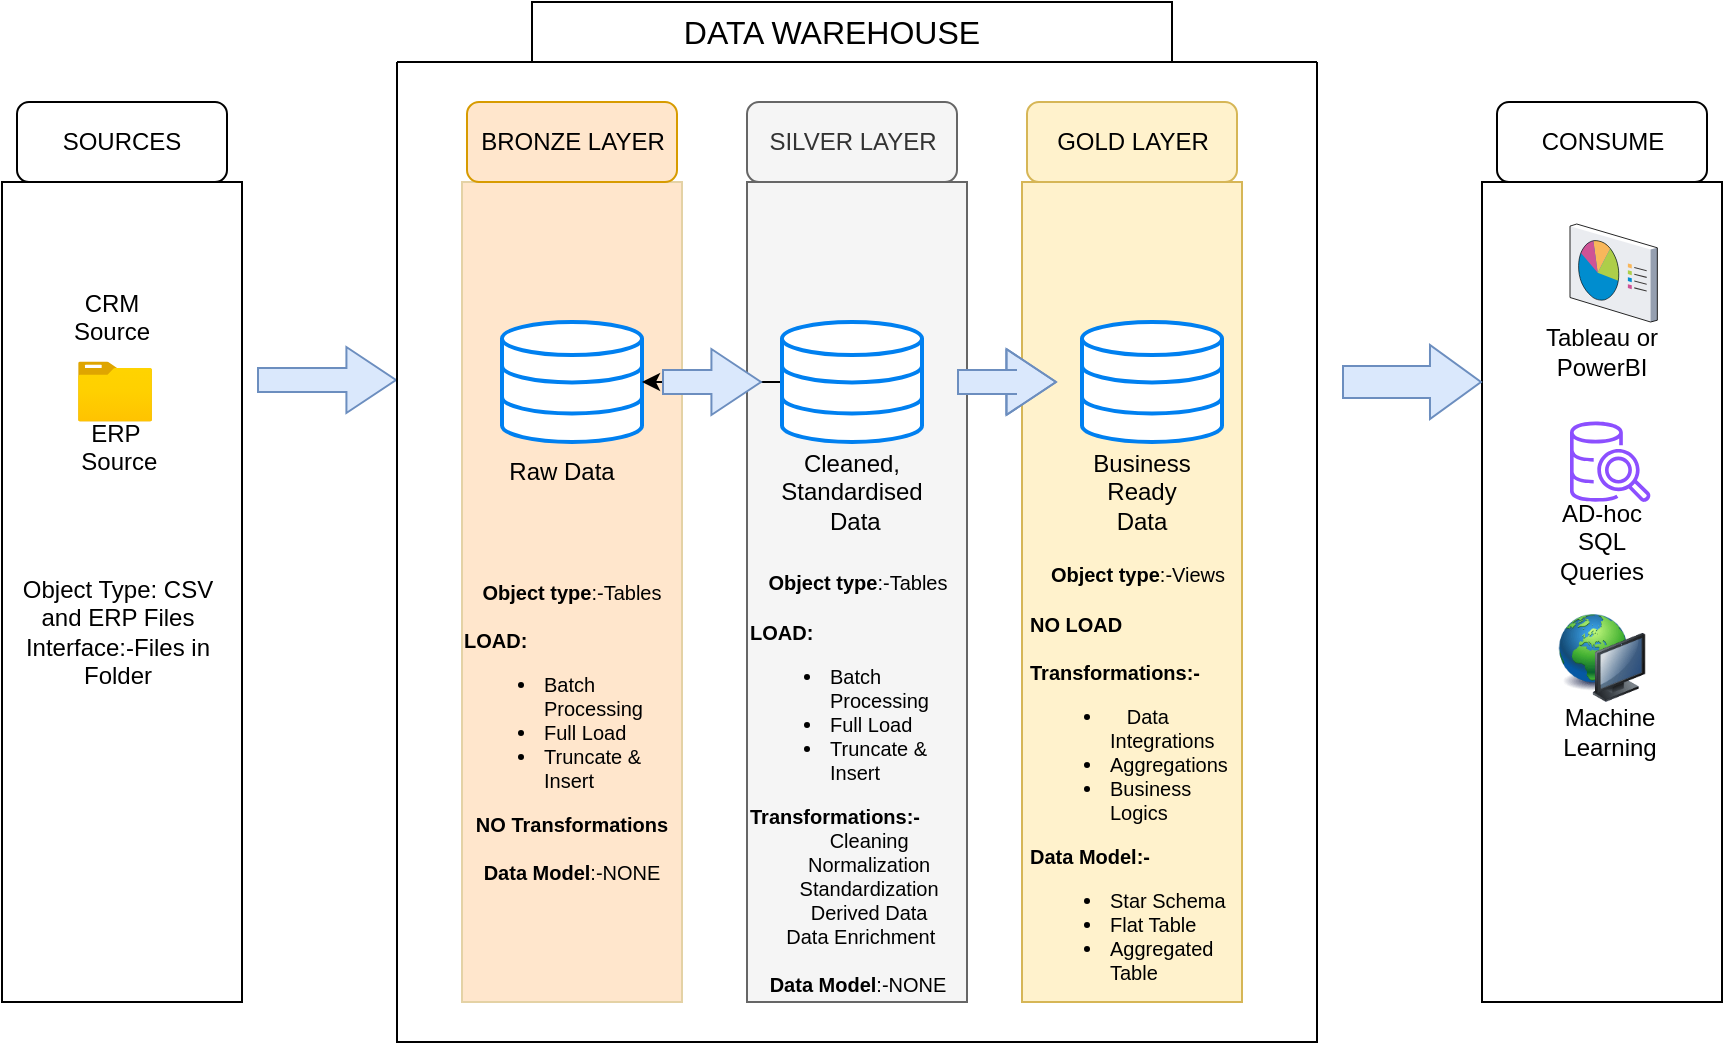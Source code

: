 <mxfile version="28.0.6">
  <diagram name="Page-1" id="XMn-dNzd_WP48Jauk2oA">
    <mxGraphModel grid="1" page="0" gridSize="10" guides="1" tooltips="1" connect="1" arrows="1" fold="1" pageScale="1" pageWidth="827" pageHeight="1169" background="none" math="0" shadow="0">
      <root>
        <mxCell id="0" />
        <mxCell id="1" parent="0" />
        <mxCell id="apJjrUFY_y8iBQesmdCD-7" value="" style="rounded=0;whiteSpace=wrap;html=1;fillColor=#ffe6cc;strokeColor=light-dark(#e4d2a5, #996500);" vertex="1" parent="1">
          <mxGeometry x="170" y="200" width="110" height="410" as="geometry" />
        </mxCell>
        <mxCell id="apJjrUFY_y8iBQesmdCD-9" value="" style="rounded=0;whiteSpace=wrap;html=1;fillColor=#fff2cc;strokeColor=#d6b656;" vertex="1" parent="1">
          <mxGeometry x="450" y="200" width="110" height="410" as="geometry" />
        </mxCell>
        <mxCell id="apJjrUFY_y8iBQesmdCD-10" value="" style="rounded=0;whiteSpace=wrap;html=1;fillColor=#f5f5f5;fontColor=#333333;strokeColor=#666666;" vertex="1" parent="1">
          <mxGeometry x="312.5" y="200" width="110" height="410" as="geometry" />
        </mxCell>
        <mxCell id="apJjrUFY_y8iBQesmdCD-13" value="BRONZE LAYER" style="rounded=1;whiteSpace=wrap;html=1;fillColor=#ffe6cc;strokeColor=#d79b00;" vertex="1" parent="1">
          <mxGeometry x="172.5" y="160" width="105" height="40" as="geometry" />
        </mxCell>
        <mxCell id="apJjrUFY_y8iBQesmdCD-14" value="SILVER LAYER" style="rounded=1;whiteSpace=wrap;html=1;fillColor=#f5f5f5;fontColor=#333333;strokeColor=#666666;" vertex="1" parent="1">
          <mxGeometry x="312.5" y="160" width="105" height="40" as="geometry" />
        </mxCell>
        <mxCell id="apJjrUFY_y8iBQesmdCD-15" value="GOLD LAYER" style="rounded=1;whiteSpace=wrap;html=1;fillColor=#fff2cc;strokeColor=#d6b656;" vertex="1" parent="1">
          <mxGeometry x="452.5" y="160" width="105" height="40" as="geometry" />
        </mxCell>
        <mxCell id="apJjrUFY_y8iBQesmdCD-16" value="" style="rounded=0;whiteSpace=wrap;html=1;fillColor=none;" vertex="1" parent="1">
          <mxGeometry x="-60" y="200" width="120" height="410" as="geometry" />
        </mxCell>
        <mxCell id="apJjrUFY_y8iBQesmdCD-17" value="" style="rounded=0;whiteSpace=wrap;html=1;fillColor=none;" vertex="1" parent="1">
          <mxGeometry x="680" y="200" width="120" height="410" as="geometry" />
        </mxCell>
        <mxCell id="apJjrUFY_y8iBQesmdCD-19" value="CONSUME" style="rounded=1;whiteSpace=wrap;html=1;fillColor=none;" vertex="1" parent="1">
          <mxGeometry x="687.5" y="160" width="105" height="40" as="geometry" />
        </mxCell>
        <mxCell id="apJjrUFY_y8iBQesmdCD-20" value="" style="rounded=1;whiteSpace=wrap;html=1;fillColor=none;" vertex="1" parent="1">
          <mxGeometry x="-52.5" y="160" width="105" height="40" as="geometry" />
        </mxCell>
        <mxCell id="apJjrUFY_y8iBQesmdCD-21" value="SOURCES" style="text;html=1;align=center;verticalAlign=middle;whiteSpace=wrap;rounded=0;" vertex="1" parent="1">
          <mxGeometry x="-30" y="165" width="60" height="30" as="geometry" />
        </mxCell>
        <mxCell id="apJjrUFY_y8iBQesmdCD-22" value="" style="rounded=0;whiteSpace=wrap;html=1;fillColor=none;" vertex="1" parent="1">
          <mxGeometry x="205" y="110" width="320" height="30" as="geometry" />
        </mxCell>
        <mxCell id="apJjrUFY_y8iBQesmdCD-23" value="DATA WAREHOUSE" style="text;html=1;align=center;verticalAlign=middle;whiteSpace=wrap;rounded=0;fontSize=16;" vertex="1" parent="1">
          <mxGeometry x="270" y="120" width="170" height="10" as="geometry" />
        </mxCell>
        <mxCell id="apJjrUFY_y8iBQesmdCD-25" value="" style="shape=image;html=1;verticalAlign=top;verticalLabelPosition=bottom;labelBackgroundColor=#ffffff;imageAspect=0;aspect=fixed;image=https://cdn3.iconfinder.com/data/icons/cad-database-presentation-spreadsheet-vector-fil-2/512/19-128.png" vertex="1" parent="1">
          <mxGeometry x="-25" y="210" width="40" height="40" as="geometry" />
        </mxCell>
        <mxCell id="apJjrUFY_y8iBQesmdCD-26" value="" style="image;aspect=fixed;html=1;points=[];align=center;fontSize=12;image=img/lib/azure2/general/Folder_Blank.svg;" vertex="1" parent="1">
          <mxGeometry x="-21.96" y="289.75" width="36.96" height="30" as="geometry" />
        </mxCell>
        <mxCell id="apJjrUFY_y8iBQesmdCD-27" value="CRM Source&lt;div&gt;&lt;br&gt;&lt;/div&gt;" style="text;html=1;align=center;verticalAlign=middle;whiteSpace=wrap;rounded=0;" vertex="1" parent="1">
          <mxGeometry x="-35" y="260" width="60" height="30" as="geometry" />
        </mxCell>
        <mxCell id="apJjrUFY_y8iBQesmdCD-28" value="ERP&lt;div&gt;&amp;nbsp;Source&lt;div&gt;&lt;br&gt;&lt;/div&gt;&lt;/div&gt;" style="text;html=1;align=center;verticalAlign=middle;whiteSpace=wrap;rounded=0;" vertex="1" parent="1">
          <mxGeometry x="-33.48" y="330" width="60" height="20" as="geometry" />
        </mxCell>
        <mxCell id="apJjrUFY_y8iBQesmdCD-29" value="" style="html=1;verticalLabelPosition=bottom;align=center;labelBackgroundColor=#ffffff;verticalAlign=top;strokeWidth=2;strokeColor=#0080F0;shadow=0;dashed=0;shape=mxgraph.ios7.icons.data;" vertex="1" parent="1">
          <mxGeometry x="190" y="270" width="70" height="60" as="geometry" />
        </mxCell>
        <mxCell id="apJjrUFY_y8iBQesmdCD-82" value="" style="edgeStyle=orthogonalEdgeStyle;rounded=0;orthogonalLoop=1;jettySize=auto;html=1;" edge="1" parent="1" source="apJjrUFY_y8iBQesmdCD-32" target="apJjrUFY_y8iBQesmdCD-29">
          <mxGeometry relative="1" as="geometry" />
        </mxCell>
        <mxCell id="apJjrUFY_y8iBQesmdCD-32" value="" style="html=1;verticalLabelPosition=bottom;align=center;labelBackgroundColor=#ffffff;verticalAlign=top;strokeWidth=2;strokeColor=#0080F0;shadow=0;dashed=0;shape=mxgraph.ios7.icons.data;" vertex="1" parent="1">
          <mxGeometry x="330" y="270" width="70" height="60" as="geometry" />
        </mxCell>
        <mxCell id="apJjrUFY_y8iBQesmdCD-33" value="" style="html=1;verticalLabelPosition=bottom;align=center;labelBackgroundColor=#ffffff;verticalAlign=top;strokeWidth=2;strokeColor=#0080F0;shadow=0;dashed=0;shape=mxgraph.ios7.icons.data;" vertex="1" parent="1">
          <mxGeometry x="480" y="270" width="70" height="60" as="geometry" />
        </mxCell>
        <mxCell id="apJjrUFY_y8iBQesmdCD-35" value="" style="shape=flexArrow;endArrow=classic;html=1;rounded=0;width=12;endSize=7.93;fillColor=#dae8fc;strokeColor=#6c8ebf;" edge="1" parent="1">
          <mxGeometry width="50" height="50" relative="1" as="geometry">
            <mxPoint x="67.5" y="299" as="sourcePoint" />
            <mxPoint x="137.5" y="299" as="targetPoint" />
          </mxGeometry>
        </mxCell>
        <mxCell id="apJjrUFY_y8iBQesmdCD-41" value="" style="shape=flexArrow;endArrow=classic;html=1;rounded=0;width=12;endSize=7.93;fillColor=#dae8fc;strokeColor=#6c8ebf;" edge="1" parent="1">
          <mxGeometry width="50" height="50" relative="1" as="geometry">
            <mxPoint x="270" y="300" as="sourcePoint" />
            <mxPoint x="320" y="300" as="targetPoint" />
          </mxGeometry>
        </mxCell>
        <mxCell id="apJjrUFY_y8iBQesmdCD-45" value="Raw Data" style="text;html=1;align=center;verticalAlign=middle;whiteSpace=wrap;rounded=0;" vertex="1" parent="1">
          <mxGeometry x="190" y="340" width="60" height="10" as="geometry" />
        </mxCell>
        <mxCell id="apJjrUFY_y8iBQesmdCD-46" value="Cleaned, Standardised&lt;div&gt;&amp;nbsp;Data&lt;/div&gt;" style="text;html=1;align=center;verticalAlign=middle;whiteSpace=wrap;rounded=0;" vertex="1" parent="1">
          <mxGeometry x="335" y="345" width="60" height="20" as="geometry" />
        </mxCell>
        <mxCell id="apJjrUFY_y8iBQesmdCD-47" value="Business Ready Data" style="text;html=1;align=center;verticalAlign=middle;whiteSpace=wrap;rounded=0;" vertex="1" parent="1">
          <mxGeometry x="480" y="340" width="60" height="30" as="geometry" />
        </mxCell>
        <mxCell id="apJjrUFY_y8iBQesmdCD-53" value="" style="shape=flexArrow;endArrow=classic;html=1;rounded=0;width=16;endSize=8.17;fillColor=#dae8fc;strokeColor=#6c8ebf;" edge="1" parent="1">
          <mxGeometry width="50" height="50" relative="1" as="geometry">
            <mxPoint x="610" y="300" as="sourcePoint" />
            <mxPoint x="680" y="300" as="targetPoint" />
          </mxGeometry>
        </mxCell>
        <mxCell id="apJjrUFY_y8iBQesmdCD-55" value="" style="verticalLabelPosition=bottom;sketch=0;aspect=fixed;html=1;verticalAlign=top;strokeColor=none;align=center;outlineConnect=0;shape=mxgraph.citrix.reporting;" vertex="1" parent="1">
          <mxGeometry x="724" y="221" width="43.67" height="49" as="geometry" />
        </mxCell>
        <mxCell id="apJjrUFY_y8iBQesmdCD-56" value="" style="sketch=0;outlineConnect=0;fontColor=#232F3E;gradientColor=none;fillColor=#8C4FFF;strokeColor=none;dashed=0;verticalLabelPosition=bottom;verticalAlign=top;align=center;html=1;fontSize=12;fontStyle=0;aspect=fixed;pointerEvents=1;shape=mxgraph.aws4.redshift_query_editor_v20_light;" vertex="1" parent="1">
          <mxGeometry x="724" y="319.75" width="40.25" height="40.25" as="geometry" />
        </mxCell>
        <mxCell id="apJjrUFY_y8iBQesmdCD-57" value="" style="image;html=1;image=img/lib/clip_art/computers/Network_128x128.png" vertex="1" parent="1">
          <mxGeometry x="700" y="416" width="80" height="44" as="geometry" />
        </mxCell>
        <mxCell id="apJjrUFY_y8iBQesmdCD-59" value="Tableau or PowerBI" style="text;html=1;align=center;verticalAlign=middle;whiteSpace=wrap;rounded=0;" vertex="1" parent="1">
          <mxGeometry x="710" y="270" width="60" height="30" as="geometry" />
        </mxCell>
        <mxCell id="apJjrUFY_y8iBQesmdCD-60" value="AD-hoc SQL Queries" style="text;html=1;align=center;verticalAlign=middle;whiteSpace=wrap;rounded=0;" vertex="1" parent="1">
          <mxGeometry x="710" y="365" width="60" height="30" as="geometry" />
        </mxCell>
        <mxCell id="apJjrUFY_y8iBQesmdCD-61" value="Machine Learning" style="text;html=1;align=center;verticalAlign=middle;whiteSpace=wrap;rounded=0;" vertex="1" parent="1">
          <mxGeometry x="707.96" y="460" width="72.04" height="30" as="geometry" />
        </mxCell>
        <mxCell id="apJjrUFY_y8iBQesmdCD-67" value="Object Type: CSV and ERP Files&lt;div&gt;Interface:-Files in Folder&lt;/div&gt;" style="text;html=1;align=center;verticalAlign=middle;whiteSpace=wrap;rounded=0;" vertex="1" parent="1">
          <mxGeometry x="-52.5" y="360" width="100" height="130" as="geometry" />
        </mxCell>
        <mxCell id="apJjrUFY_y8iBQesmdCD-78" value="&lt;b&gt;Object type&lt;/b&gt;:-Tables&lt;div&gt;&lt;br&gt;&lt;div style=&quot;text-align: left;&quot;&gt;&lt;span style=&quot;background-color: transparent; color: light-dark(rgb(0, 0, 0), rgb(255, 255, 255));&quot;&gt;&lt;b&gt;LOAD:&lt;/b&gt;&lt;/span&gt;&lt;/div&gt;&lt;div&gt;&lt;ul&gt;&lt;li style=&quot;text-align: left;&quot;&gt;Batch Processing&lt;/li&gt;&lt;li style=&quot;text-align: left;&quot;&gt;Full Load&lt;/li&gt;&lt;li style=&quot;text-align: left;&quot;&gt;Truncate &amp;amp; Insert&lt;/li&gt;&lt;/ul&gt;&lt;/div&gt;&lt;div&gt;&lt;b&gt;NO Transformations&lt;/b&gt;&lt;/div&gt;&lt;div&gt;&lt;b&gt;&lt;br&gt;&lt;/b&gt;&lt;/div&gt;&lt;div&gt;&lt;b&gt;Data Model&lt;/b&gt;:-NONE&lt;/div&gt;&lt;/div&gt;" style="text;html=1;align=center;verticalAlign=middle;whiteSpace=wrap;rounded=0;fontSize=10;" vertex="1" parent="1">
          <mxGeometry x="170" y="360" width="110" height="230" as="geometry" />
        </mxCell>
        <mxCell id="apJjrUFY_y8iBQesmdCD-79" value="&lt;b style=&quot;font-size: 10px;&quot;&gt;Object type&lt;/b&gt;&lt;span style=&quot;font-size: 10px;&quot;&gt;:-Tables&lt;/span&gt;&lt;div style=&quot;font-size: 10px;&quot;&gt;&lt;br&gt;&lt;div style=&quot;text-align: left;&quot;&gt;&lt;span style=&quot;background-color: transparent; color: light-dark(rgb(0, 0, 0), rgb(255, 255, 255));&quot;&gt;&lt;b&gt;LOAD:&lt;/b&gt;&lt;/span&gt;&lt;/div&gt;&lt;div&gt;&lt;ul&gt;&lt;li style=&quot;text-align: left;&quot;&gt;Batch Processing&lt;/li&gt;&lt;li style=&quot;text-align: left;&quot;&gt;Full Load&lt;/li&gt;&lt;li style=&quot;text-align: left;&quot;&gt;Truncate &amp;amp; Insert&lt;/li&gt;&lt;/ul&gt;&lt;div style=&quot;text-align: left;&quot;&gt;&lt;b&gt;Transformations:-&lt;/b&gt;&lt;/div&gt;&lt;div style=&quot;&quot;&gt;&lt;b style=&quot;text-align: left; background-color: transparent; color: light-dark(rgb(0, 0, 0), rgb(255, 255, 255));&quot;&gt;&amp;nbsp; &amp;nbsp;&amp;nbsp;&lt;/b&gt;&lt;span style=&quot;text-align: left; background-color: transparent; color: light-dark(rgb(0, 0, 0), rgb(255, 255, 255));&quot;&gt;Cleaning&lt;/span&gt;&lt;br&gt;&lt;span style=&quot;text-align: left; background-color: transparent; color: light-dark(rgb(0, 0, 0), rgb(255, 255, 255));&quot;&gt;&amp;nbsp; &amp;nbsp; Normalization&lt;/span&gt;&lt;br&gt;&lt;span style=&quot;text-align: left; background-color: transparent; color: light-dark(rgb(0, 0, 0), rgb(255, 255, 255));&quot;&gt;&amp;nbsp; &amp;nbsp; Standardization&lt;/span&gt;&lt;br&gt;&lt;span style=&quot;text-align: left; background-color: transparent; color: light-dark(rgb(0, 0, 0), rgb(255, 255, 255));&quot;&gt;&amp;nbsp; &amp;nbsp; Derived Data&lt;/span&gt;&lt;br&gt;&lt;span style=&quot;text-align: left; background-color: transparent; color: light-dark(rgb(0, 0, 0), rgb(255, 255, 255));&quot;&gt;&amp;nbsp;Data Enrichment&lt;/span&gt;&lt;/div&gt;&lt;div style=&quot;text-align: left;&quot;&gt;&lt;br&gt;&lt;/div&gt;&lt;/div&gt;&lt;div&gt;&lt;b&gt;Data Model&lt;/b&gt;:-NONE&lt;/div&gt;&lt;/div&gt;" style="text;html=1;align=center;verticalAlign=middle;whiteSpace=wrap;rounded=0;" vertex="1" parent="1">
          <mxGeometry x="312.5" y="390" width="110" height="220" as="geometry" />
        </mxCell>
        <mxCell id="apJjrUFY_y8iBQesmdCD-81" value="&lt;b style=&quot;font-size: 10px;&quot;&gt;Object type&lt;/b&gt;&lt;span style=&quot;font-size: 10px;&quot;&gt;:-Views&lt;/span&gt;&lt;div style=&quot;font-size: 10px;&quot;&gt;&lt;br&gt;&lt;div style=&quot;text-align: left;&quot;&gt;&lt;span style=&quot;background-color: transparent; color: light-dark(rgb(0, 0, 0), rgb(255, 255, 255));&quot;&gt;&lt;b&gt;NO LOAD&lt;/b&gt;&lt;/span&gt;&lt;/div&gt;&lt;div style=&quot;text-align: left;&quot;&gt;&lt;span style=&quot;background-color: transparent; color: light-dark(rgb(0, 0, 0), rgb(255, 255, 255));&quot;&gt;&lt;b&gt;&lt;br&gt;&lt;/b&gt;&lt;/span&gt;&lt;/div&gt;&lt;div&gt;&lt;div style=&quot;text-align: left;&quot;&gt;&lt;b&gt;Transformations:-&lt;/b&gt;&lt;/div&gt;&lt;div style=&quot;&quot;&gt;&lt;ul&gt;&lt;li style=&quot;text-align: left;&quot;&gt;&lt;b style=&quot;background-color: transparent; color: light-dark(rgb(0, 0, 0), rgb(255, 255, 255));&quot;&gt;&amp;nbsp; &amp;nbsp;&lt;/b&gt;&lt;span style=&quot;background-color: transparent; color: light-dark(rgb(0, 0, 0), rgb(255, 255, 255));&quot;&gt;Data Integrations&lt;/span&gt;&lt;/li&gt;&lt;li style=&quot;text-align: left;&quot;&gt;&lt;span style=&quot;background-color: transparent; color: light-dark(rgb(0, 0, 0), rgb(255, 255, 255));&quot;&gt;Aggregations&lt;/span&gt;&lt;/li&gt;&lt;li style=&quot;text-align: left;&quot;&gt;&lt;span style=&quot;background-color: transparent; color: light-dark(rgb(0, 0, 0), rgb(255, 255, 255));&quot;&gt;Business Logics&lt;/span&gt;&lt;/li&gt;&lt;/ul&gt;&lt;div style=&quot;text-align: left;&quot;&gt;&lt;b&gt;Data Model:-&lt;/b&gt;&lt;/div&gt;&lt;div style=&quot;text-align: left;&quot;&gt;&lt;ul&gt;&lt;li&gt;Star Schema&lt;/li&gt;&lt;li&gt;Flat Table&lt;/li&gt;&lt;li&gt;Aggregated Table&lt;/li&gt;&lt;/ul&gt;&lt;/div&gt;&lt;/div&gt;&lt;/div&gt;&lt;/div&gt;" style="text;html=1;align=center;verticalAlign=middle;whiteSpace=wrap;rounded=0;" vertex="1" parent="1">
          <mxGeometry x="452.5" y="390" width="110" height="220" as="geometry" />
        </mxCell>
        <mxCell id="apJjrUFY_y8iBQesmdCD-83" value="" style="shape=flexArrow;endArrow=classic;html=1;rounded=0;width=12;endSize=7.93;fillColor=#dae8fc;strokeColor=#6c8ebf;" edge="1" parent="1">
          <mxGeometry width="50" height="50" relative="1" as="geometry">
            <mxPoint x="417.5" y="300" as="sourcePoint" />
            <mxPoint x="467.5" y="300" as="targetPoint" />
            <Array as="points">
              <mxPoint x="447.5" y="300" />
            </Array>
          </mxGeometry>
        </mxCell>
        <mxCell id="apJjrUFY_y8iBQesmdCD-85" value="" style="swimlane;startSize=0;" vertex="1" parent="1">
          <mxGeometry x="137.5" y="140" width="460" height="490" as="geometry" />
        </mxCell>
      </root>
    </mxGraphModel>
  </diagram>
</mxfile>
